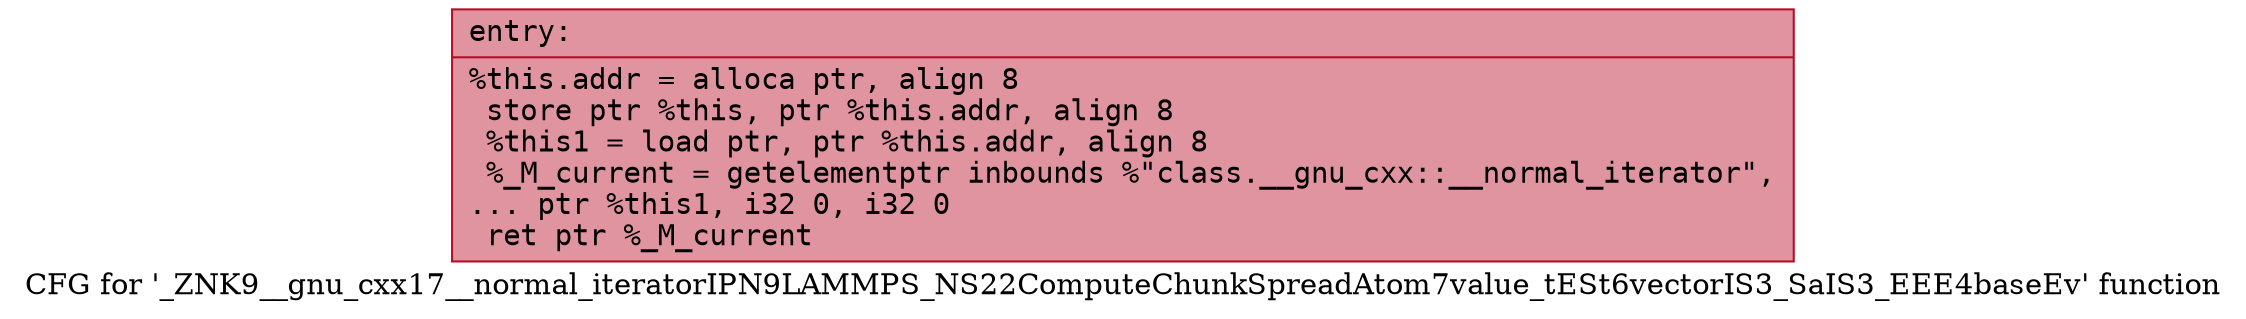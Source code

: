 digraph "CFG for '_ZNK9__gnu_cxx17__normal_iteratorIPN9LAMMPS_NS22ComputeChunkSpreadAtom7value_tESt6vectorIS3_SaIS3_EEE4baseEv' function" {
	label="CFG for '_ZNK9__gnu_cxx17__normal_iteratorIPN9LAMMPS_NS22ComputeChunkSpreadAtom7value_tESt6vectorIS3_SaIS3_EEE4baseEv' function";

	Node0x55a8964a7fd0 [shape=record,color="#b70d28ff", style=filled, fillcolor="#b70d2870" fontname="Courier",label="{entry:\l|  %this.addr = alloca ptr, align 8\l  store ptr %this, ptr %this.addr, align 8\l  %this1 = load ptr, ptr %this.addr, align 8\l  %_M_current = getelementptr inbounds %\"class.__gnu_cxx::__normal_iterator\",\l... ptr %this1, i32 0, i32 0\l  ret ptr %_M_current\l}"];
}
